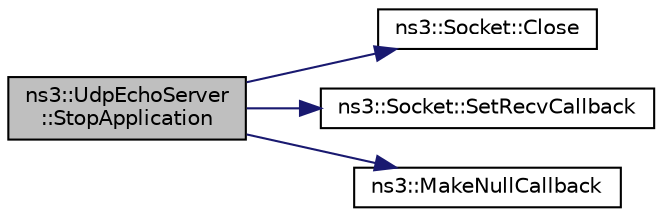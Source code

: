 digraph "ns3::UdpEchoServer::StopApplication"
{
  edge [fontname="Helvetica",fontsize="10",labelfontname="Helvetica",labelfontsize="10"];
  node [fontname="Helvetica",fontsize="10",shape=record];
  rankdir="LR";
  Node1 [label="ns3::UdpEchoServer\l::StopApplication",height=0.2,width=0.4,color="black", fillcolor="grey75", style="filled", fontcolor="black"];
  Node1 -> Node2 [color="midnightblue",fontsize="10",style="solid"];
  Node2 [label="ns3::Socket::Close",height=0.2,width=0.4,color="black", fillcolor="white", style="filled",URL="$d9/df2/classns3_1_1Socket.html#abdac6e2498c5aa2963ef361d4200ddf3",tooltip="Close a socket. "];
  Node1 -> Node3 [color="midnightblue",fontsize="10",style="solid"];
  Node3 [label="ns3::Socket::SetRecvCallback",height=0.2,width=0.4,color="black", fillcolor="white", style="filled",URL="$d9/df2/classns3_1_1Socket.html#a243f7835ef1a85f9270fd3577e3a40da",tooltip="Notify application when new data is available to be read. "];
  Node1 -> Node4 [color="midnightblue",fontsize="10",style="solid"];
  Node4 [label="ns3::MakeNullCallback",height=0.2,width=0.4,color="black", fillcolor="white", style="filled",URL="$df/db0/group__makenullcallback.html#ga7e3cd6816f63ea9112c04b0086c2c65a"];
}
